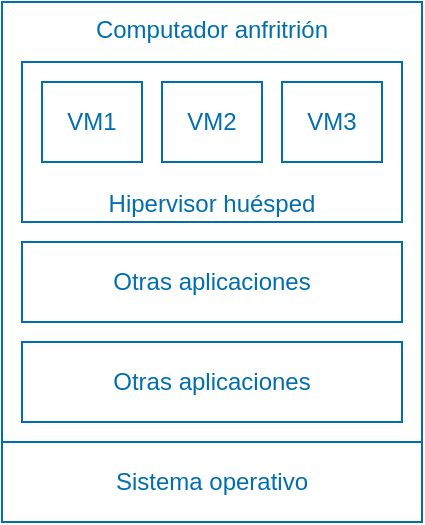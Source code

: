 <mxfile>
    <diagram id="awwQLbMp61nxiMoSuy3x" name="Page-1">
        <mxGraphModel dx="536" dy="546" grid="1" gridSize="10" guides="1" tooltips="1" connect="1" arrows="1" fold="1" page="1" pageScale="1" pageWidth="850" pageHeight="1100" math="0" shadow="0">
            <root>
                <mxCell id="0"/>
                <mxCell id="1" parent="0"/>
                <mxCell id="2" value="Computador anfritrión" style="rounded=0;whiteSpace=wrap;html=1;fillColor=none;fontColor=light-dark(#006EAF,#006EAF);strokeColor=light-dark(#006EAF,#006EAF);verticalAlign=top;" parent="1" vertex="1">
                    <mxGeometry x="40" y="40" width="210" height="220" as="geometry"/>
                </mxCell>
                <mxCell id="3" value="Sistema operativo" style="rounded=0;whiteSpace=wrap;html=1;fillColor=none;fontColor=light-dark(#006EAF,#006EAF);strokeColor=light-dark(#006EAF,#006EAF);" parent="1" vertex="1">
                    <mxGeometry x="40" y="260" width="210" height="40" as="geometry"/>
                </mxCell>
                <mxCell id="8" value="" style="group;strokeColor=light-dark(#006EAF,#006EAF);fontColor=light-dark(#006EAF,#006EAF);" parent="1" vertex="1" connectable="0">
                    <mxGeometry x="50" y="70" width="190" height="80" as="geometry"/>
                </mxCell>
                <mxCell id="4" value="VM1" style="rounded=0;whiteSpace=wrap;html=1;fillColor=none;fontColor=light-dark(#006EAF,#006EAF);strokeColor=light-dark(#006EAF,#006EAF);" parent="8" vertex="1">
                    <mxGeometry x="10" y="10" width="50" height="40" as="geometry"/>
                </mxCell>
                <mxCell id="5" value="VM2" style="rounded=0;whiteSpace=wrap;html=1;fillColor=none;fontColor=light-dark(#006EAF,#006EAF);strokeColor=light-dark(#006EAF,#006EAF);" parent="8" vertex="1">
                    <mxGeometry x="70" y="10" width="50" height="40" as="geometry"/>
                </mxCell>
                <mxCell id="6" value="VM3" style="rounded=0;whiteSpace=wrap;html=1;fillColor=none;fontColor=light-dark(#006EAF,#006EAF);strokeColor=light-dark(#006EAF,#006EAF);" parent="8" vertex="1">
                    <mxGeometry x="130" y="10" width="50" height="40" as="geometry"/>
                </mxCell>
                <mxCell id="7" value="Hipervisor huésped" style="rounded=0;whiteSpace=wrap;html=1;fillColor=none;fontColor=light-dark(#006EAF,#006EAF);strokeColor=light-dark(#006EAF,#006EAF);verticalAlign=bottom;" parent="8" vertex="1">
                    <mxGeometry width="190" height="80" as="geometry"/>
                </mxCell>
                <mxCell id="9" value="Otras aplicaciones" style="rounded=0;whiteSpace=wrap;html=1;fillColor=none;fontColor=light-dark(#006EAF,#006EAF);strokeColor=light-dark(#006EAF,#006EAF);" parent="1" vertex="1">
                    <mxGeometry x="50" y="160" width="190" height="40" as="geometry"/>
                </mxCell>
                <mxCell id="10" value="Otras aplicaciones" style="rounded=0;whiteSpace=wrap;html=1;fillColor=none;fontColor=light-dark(#006EAF,#006EAF);strokeColor=light-dark(#006EAF,#006EAF);" parent="1" vertex="1">
                    <mxGeometry x="50" y="210" width="190" height="40" as="geometry"/>
                </mxCell>
            </root>
        </mxGraphModel>
    </diagram>
</mxfile>